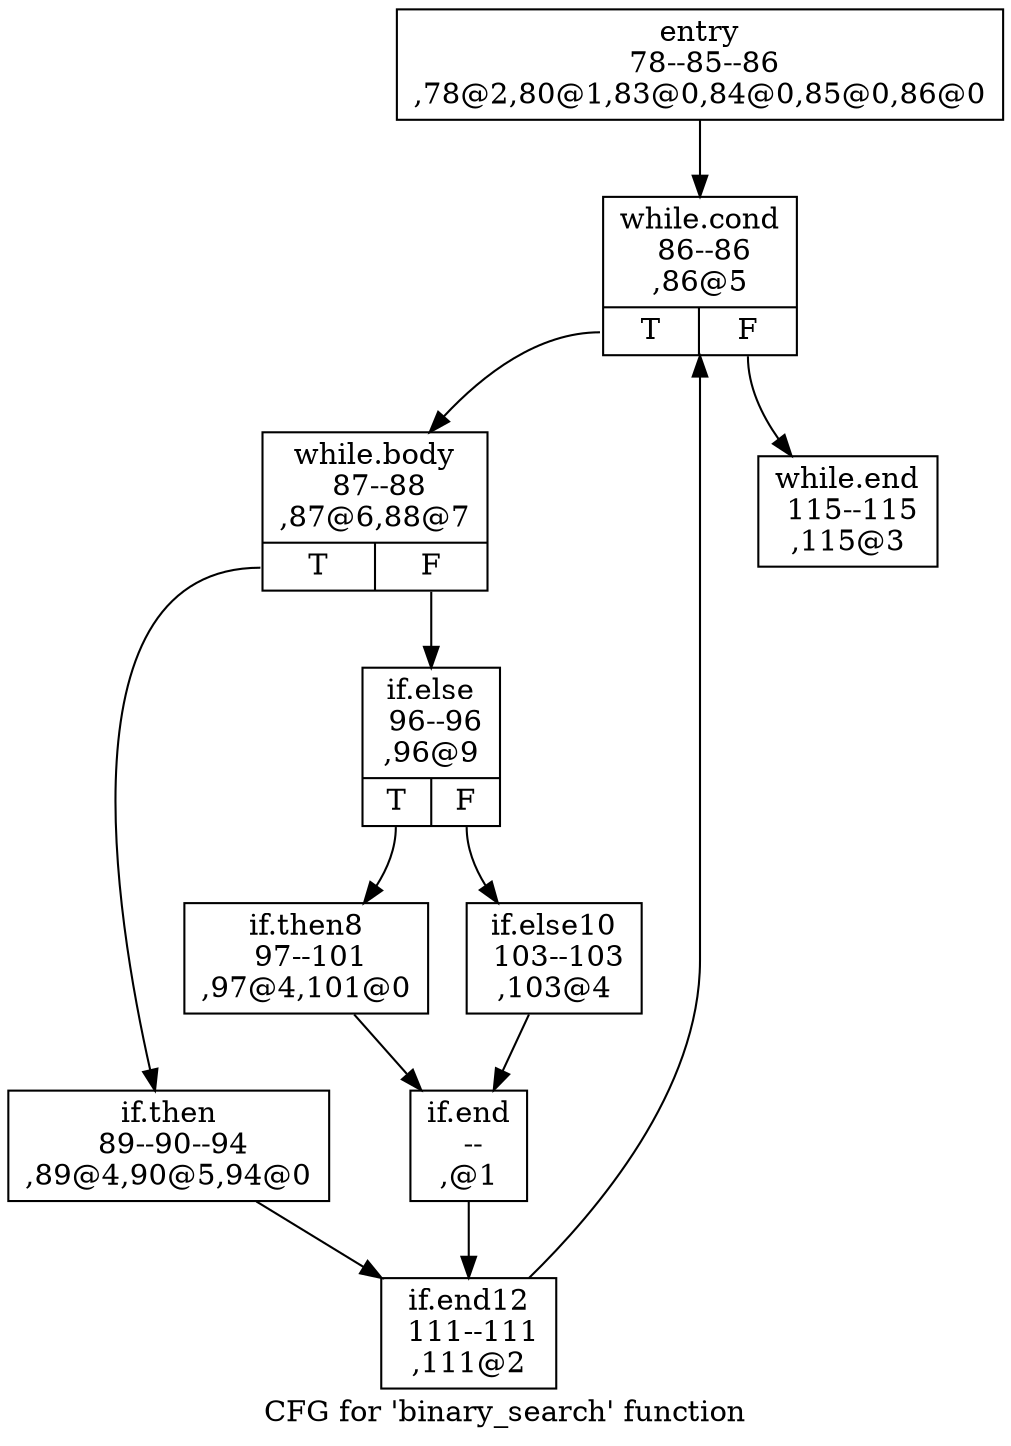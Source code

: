digraph "CFG for 'binary_search' function" {
	label="CFG for 'binary_search' function";

	Node0x24c7e40 [shape=record,label="{entry\n 78--85--86\n,78@2,80@1,83@0,84@0,85@0,86@0\n}"];
	Node0x24c7e40 -> Node0x24c7ea0;
	Node0x24c7ea0 [shape=record,label="{while.cond\n 86--86\n,86@5\n|{<s0>T|<s1>F}}"];
	Node0x24c7ea0:s0 -> Node0x24c7f00;
	Node0x24c7ea0:s1 -> Node0x24e7f30;
	Node0x24c7f00 [shape=record,label="{while.body\n 87--88\n,87@6,88@7\n|{<s0>T|<s1>F}}"];
	Node0x24c7f00:s0 -> Node0x24c7f60;
	Node0x24c7f00:s1 -> Node0x24c7fc0;
	Node0x24c7f60 [shape=record,label="{if.then\n 89--90--94\n,89@4,90@5,94@0\n}"];
	Node0x24c7f60 -> Node0x24e7ed0;
	Node0x24c7fc0 [shape=record,label="{if.else\n 96--96\n,96@9\n|{<s0>T|<s1>F}}"];
	Node0x24c7fc0:s0 -> Node0x24c8020;
	Node0x24c7fc0:s1 -> Node0x24c8080;
	Node0x24c8020 [shape=record,label="{if.then8\n 97--101\n,97@4,101@0\n}"];
	Node0x24c8020 -> Node0x24e7e70;
	Node0x24c8080 [shape=record,label="{if.else10\n 103--103\n,103@4\n}"];
	Node0x24c8080 -> Node0x24e7e70;
	Node0x24e7e70 [shape=record,label="{if.end\n --\n,@1\n}"];
	Node0x24e7e70 -> Node0x24e7ed0;
	Node0x24e7ed0 [shape=record,label="{if.end12\n 111--111\n,111@2\n}"];
	Node0x24e7ed0 -> Node0x24c7ea0;
	Node0x24e7f30 [shape=record,label="{while.end\n 115--115\n,115@3\n}"];
}
